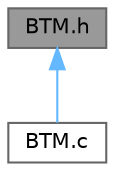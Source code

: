 digraph "BTM.h"
{
 // LATEX_PDF_SIZE
  bgcolor="transparent";
  edge [fontname=Helvetica,fontsize=10,labelfontname=Helvetica,labelfontsize=10];
  node [fontname=Helvetica,fontsize=10,shape=box,height=0.2,width=0.4];
  Node1 [id="Node000001",label="BTM.h",height=0.2,width=0.4,color="gray40", fillcolor="grey60", style="filled", fontcolor="black",tooltip="Header file for Time Base 0 & 1 control and configuration for Holtek MCUs Provides macros for enablin..."];
  Node1 -> Node2 [id="edge3_Node000001_Node000002",dir="back",color="steelblue1",style="solid",tooltip=" "];
  Node2 [id="Node000002",label="BTM.c",height=0.2,width=0.4,color="grey40", fillcolor="white", style="filled",URL="$_b_t_m_8c.html",tooltip="Implementation of Time Base 0 and Time Base 1 timers initialization. This file provides the definitio..."];
}
